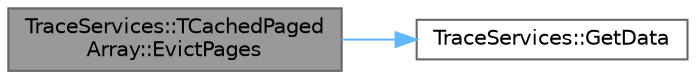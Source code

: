 digraph "TraceServices::TCachedPagedArray::EvictPages"
{
 // INTERACTIVE_SVG=YES
 // LATEX_PDF_SIZE
  bgcolor="transparent";
  edge [fontname=Helvetica,fontsize=10,labelfontname=Helvetica,labelfontsize=10];
  node [fontname=Helvetica,fontsize=10,shape=box,height=0.2,width=0.4];
  rankdir="LR";
  Node1 [id="Node000001",label="TraceServices::TCachedPaged\lArray::EvictPages",height=0.2,width=0.4,color="gray40", fillcolor="grey60", style="filled", fontcolor="black",tooltip=" "];
  Node1 -> Node2 [id="edge1_Node000001_Node000002",color="steelblue1",style="solid",tooltip=" "];
  Node2 [id="Node000002",label="TraceServices::GetData",height=0.2,width=0.4,color="grey40", fillcolor="white", style="filled",URL="$df/d34/namespaceTraceServices.html#a61fb6ca751b93edb50fc17db8c683824",tooltip=" "];
}
